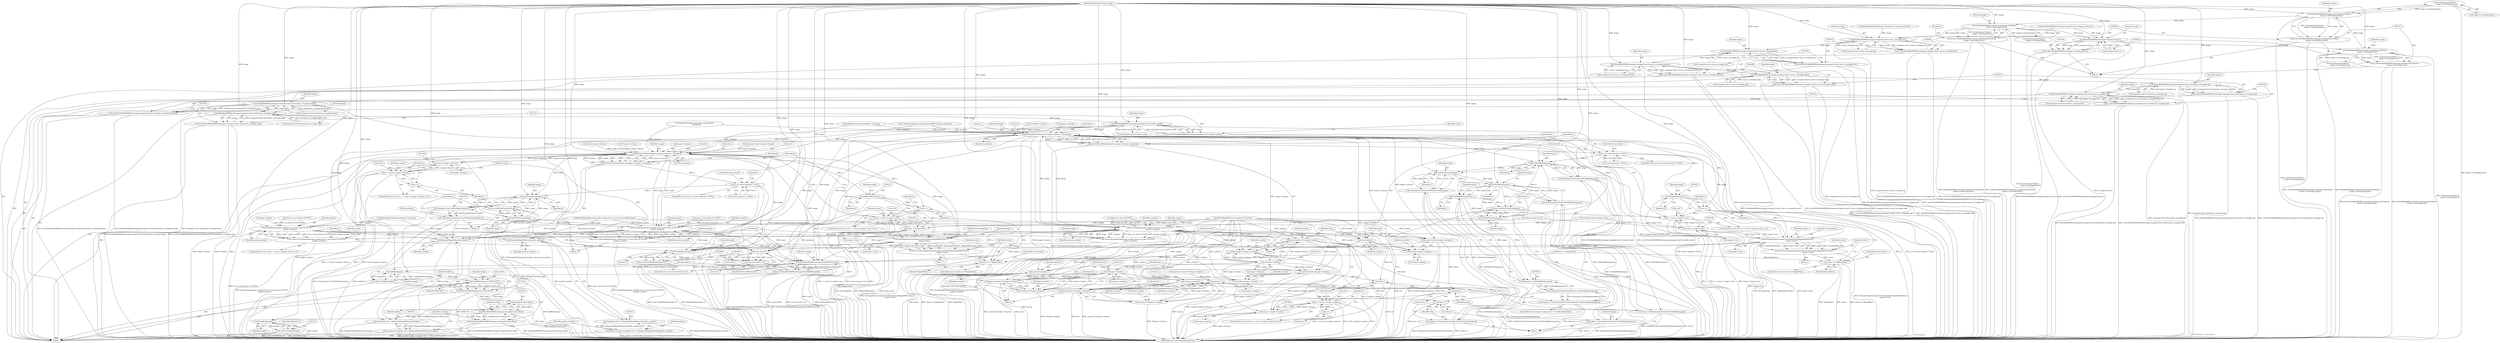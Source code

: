 digraph "0_ImageMagick_0f6fc2d5bf8f500820c3dbcf0d23ee14f2d9f734_4@array" {
"1001440" [label="(Call,ScaleQuantumToShort(\n          image->colormap[i].green))"];
"1001438" [label="(Call,WriteBlobMSBShort(image,ScaleQuantumToShort(\n          image->colormap[i].green)))"];
"1001436" [label="(Call,(void) WriteBlobMSBShort(image,ScaleQuantumToShort(\n          image->colormap[i].green)))"];
"1001450" [label="(Call,WriteBlobMSBShort(image,ScaleQuantumToShort(\n          image->colormap[i].blue)))"];
"1001419" [label="(Call,WriteBlobMSBShort(image,(unsigned short) i))"];
"1001417" [label="(Call,(void) WriteBlobMSBShort(image,(unsigned short) i))"];
"1001426" [label="(Call,WriteBlobMSBShort(image,ScaleQuantumToShort(\n          image->colormap[i].red)))"];
"1001424" [label="(Call,(void) WriteBlobMSBShort(image,ScaleQuantumToShort(\n          image->colormap[i].red)))"];
"1001448" [label="(Call,(void) WriteBlobMSBShort(image,ScaleQuantumToShort(\n          image->colormap[i].blue)))"];
"1001462" [label="(Call,WriteBlobMSBShort(image,(unsigned short) source_rectangle.top))"];
"1001460" [label="(Call,(void) WriteBlobMSBShort(image,(unsigned short) source_rectangle.top))"];
"1001471" [label="(Call,WriteBlobMSBShort(image,(unsigned short) source_rectangle.left))"];
"1001469" [label="(Call,(void) WriteBlobMSBShort(image,(unsigned short) source_rectangle.left))"];
"1001480" [label="(Call,WriteBlobMSBShort(image,(unsigned short) source_rectangle.bottom))"];
"1001478" [label="(Call,(void) WriteBlobMSBShort(image,(unsigned short) source_rectangle.bottom))"];
"1001489" [label="(Call,WriteBlobMSBShort(image,(unsigned short) source_rectangle.right))"];
"1001487" [label="(Call,(void) WriteBlobMSBShort(image,(unsigned short) source_rectangle.right))"];
"1001498" [label="(Call,WriteBlobMSBShort(image,(unsigned short) destination_rectangle.top))"];
"1001496" [label="(Call,(void) WriteBlobMSBShort(image,(unsigned short) destination_rectangle.top))"];
"1001507" [label="(Call,WriteBlobMSBShort(image,(unsigned short) destination_rectangle.left))"];
"1001505" [label="(Call,(void) WriteBlobMSBShort(image,(unsigned short) destination_rectangle.left))"];
"1001516" [label="(Call,WriteBlobMSBShort(image,(unsigned short) destination_rectangle.bottom))"];
"1001514" [label="(Call,(void) WriteBlobMSBShort(image,(unsigned short) destination_rectangle.bottom))"];
"1001525" [label="(Call,WriteBlobMSBShort(image,(unsigned short) destination_rectangle.right))"];
"1001523" [label="(Call,(void) WriteBlobMSBShort(image,(unsigned short) destination_rectangle.right))"];
"1001534" [label="(Call,WriteBlobMSBShort(image,(unsigned short) transfer_mode))"];
"1001532" [label="(Call,(void) WriteBlobMSBShort(image,(unsigned short) transfer_mode))"];
"1001562" [label="(Call,GetVirtualPixels(image,0,y,image->columns,1,exception))"];
"1001557" [label="(Call,y++)"];
"1001550" [label="(Call,y < (ssize_t) image->rows)"];
"1001560" [label="(Call,p=GetVirtualPixels(image,0,y,image->columns,1,exception))"];
"1001572" [label="(Call,p == (const Quantum *) NULL)"];
"1001598" [label="(Call,GetPixelIndex(image,p))"];
"1001596" [label="(Call,(unsigned char) GetPixelIndex(image,p))"];
"1001592" [label="(Call,scanline[x]=(unsigned char) GetPixelIndex(image,p))"];
"1001607" [label="(Call,EncodeImage(image,scanline,(size_t) (row_bytes & 0x7FFF),\n        packed_scanline))"];
"1001605" [label="(Call,count+=EncodeImage(image,scanline,(size_t) (row_bytes & 0x7FFF),\n        packed_scanline))"];
"1001893" [label="(Call,count & 0x01)"];
"1001892" [label="(Call,(count & 0x01) != 0)"];
"1001627" [label="(Call,SetImageProgress(image,SaveImageTag,(MagickOffsetType) y,\n            image->rows))"];
"1001552" [label="(Call,(ssize_t) image->rows)"];
"1001625" [label="(Call,status=SetImageProgress(image,SaveImageTag,(MagickOffsetType) y,\n            image->rows))"];
"1001637" [label="(Call,status == MagickFalse)"];
"1001899" [label="(Call,WriteBlobByte(image,'\0'))"];
"1001897" [label="(Call,(void) WriteBlobByte(image,'\0'))"];
"1001904" [label="(Call,WriteBlobMSBShort(image,PictEndOfPictureOp))"];
"1001902" [label="(Call,(void) WriteBlobMSBShort(image,PictEndOfPictureOp))"];
"1001909" [label="(Call,TellBlob(image))"];
"1001907" [label="(Call,offset=TellBlob(image))"];
"1001913" [label="(Call,SeekBlob(image,512,SEEK_SET))"];
"1001911" [label="(Call,offset=SeekBlob(image,512,SEEK_SET))"];
"1001921" [label="(Call,(unsigned short) offset)"];
"1001919" [label="(Call,WriteBlobMSBShort(image,(unsigned short) offset))"];
"1001917" [label="(Call,(void) WriteBlobMSBShort(image,(unsigned short) offset))"];
"1001944" [label="(Call,CloseBlob(image))"];
"1001942" [label="(Call,(void) CloseBlob(image))"];
"1001928" [label="(Call,RelinquishMagickMemory(scanline))"];
"1001926" [label="(Call,(unsigned char *) RelinquishMagickMemory(scanline))"];
"1001924" [label="(Call,scanline=(unsigned char *) RelinquishMagickMemory(scanline))"];
"1001934" [label="(Call,RelinquishMagickMemory(packed_scanline))"];
"1001932" [label="(Call,(unsigned char *) RelinquishMagickMemory(packed_scanline))"];
"1001930" [label="(Call,packed_scanline=(unsigned char *) RelinquishMagickMemory(packed_scanline))"];
"1001601" [label="(Call,p+=GetPixelChannels(image))"];
"1001603" [label="(Call,GetPixelChannels(image))"];
"1001584" [label="(Call,(ssize_t) image->columns)"];
"1001582" [label="(Call,x < (ssize_t) image->columns)"];
"1001589" [label="(Call,x++)"];
"1001630" [label="(Call,(MagickOffsetType) y)"];
"1001670" [label="(Call,EncodeImage(image,scanline,(size_t) (row_bytes & 0x7FFF),\n            packed_scanline))"];
"1001668" [label="(Call,count+=EncodeImage(image,scanline,(size_t) (row_bytes & 0x7FFF),\n            packed_scanline))"];
"1001729" [label="(Call,GetVirtualPixels(image,0,y,image->columns,1,exception))"];
"1001724" [label="(Call,y++)"];
"1001717" [label="(Call,y < (ssize_t) image->rows)"];
"1001727" [label="(Call,p=GetVirtualPixels(image,0,y,image->columns,1,exception))"];
"1001739" [label="(Call,p == (const Quantum *) NULL)"];
"1001818" [label="(Call,GetPixelRed(image,p))"];
"1001817" [label="(Call,ScaleQuantumToChar(GetPixelRed(image,p)))"];
"1001813" [label="(Call,*red++=ScaleQuantumToChar(GetPixelRed(image,p)))"];
"1001826" [label="(Call,GetPixelGreen(image,p))"];
"1001825" [label="(Call,ScaleQuantumToChar(GetPixelGreen(image,p)))"];
"1001821" [label="(Call,*green++=ScaleQuantumToChar(GetPixelGreen(image,p)))"];
"1001834" [label="(Call,GetPixelBlue(image,p))"];
"1001833" [label="(Call,ScaleQuantumToChar(GetPixelBlue(image,p)))"];
"1001829" [label="(Call,*blue++=ScaleQuantumToChar(GetPixelBlue(image,p)))"];
"1001850" [label="(Call,GetPixelAlpha(image,p))"];
"1001848" [label="(Call,(Quantum) (GetPixelAlpha(image,p)))"];
"1001847" [label="(Call,ScaleQuantumToChar((Quantum) (GetPixelAlpha(image,p))))"];
"1001843" [label="(Call,*opacity++=ScaleQuantumToChar((Quantum) (GetPixelAlpha(image,p))))"];
"1001853" [label="(Call,p+=GetPixelChannels(image))"];
"1001855" [label="(Call,GetPixelChannels(image))"];
"1001859" [label="(Call,EncodeImage(image,scanline,bytes_per_line & 0x7FFF,\n            packed_scanline))"];
"1001745" [label="(Call,red=scanline)"];
"1001815" [label="(Call,red++)"];
"1001748" [label="(Call,green=scanline+image->columns)"];
"1001823" [label="(Call,green++)"];
"1001750" [label="(Call,scanline+image->columns)"];
"1001755" [label="(Call,blue=scanline+2*image->columns)"];
"1001831" [label="(Call,blue++)"];
"1001757" [label="(Call,scanline+2*image->columns)"];
"1001771" [label="(Call,opacity=scanline)"];
"1001845" [label="(Call,opacity++)"];
"1001774" [label="(Call,red=scanline+image->columns)"];
"1001776" [label="(Call,scanline+image->columns)"];
"1001781" [label="(Call,green=scanline+2*image->columns)"];
"1001783" [label="(Call,scanline+2*image->columns)"];
"1001790" [label="(Call,blue=scanline+3*image->columns)"];
"1001792" [label="(Call,scanline+3*image->columns)"];
"1001857" [label="(Call,count+=EncodeImage(image,scanline,bytes_per_line & 0x7FFF,\n            packed_scanline))"];
"1001877" [label="(Call,SetImageProgress(image,SaveImageTag,(MagickOffsetType) y,\n                image->rows))"];
"1001719" [label="(Call,(ssize_t) image->rows)"];
"1001875" [label="(Call,status=SetImageProgress(image,SaveImageTag,(MagickOffsetType) y,\n                image->rows))"];
"1001887" [label="(Call,status == MagickFalse)"];
"1001759" [label="(Call,2*image->columns)"];
"1001785" [label="(Call,2*image->columns)"];
"1001794" [label="(Call,3*image->columns)"];
"1001805" [label="(Call,(ssize_t) image->columns)"];
"1001803" [label="(Call,x < (ssize_t) image->columns)"];
"1001810" [label="(Call,x++)"];
"1001880" [label="(Call,(MagickOffsetType) y)"];
"1001739" [label="(Call,p == (const Quantum *) NULL)"];
"1001505" [label="(Call,(void) WriteBlobMSBShort(image,(unsigned short) destination_rectangle.left))"];
"1001452" [label="(Call,ScaleQuantumToShort(\n          image->colormap[i].blue))"];
"1001600" [label="(Identifier,p)"];
"1001610" [label="(Call,(size_t) (row_bytes & 0x7FFF))"];
"1001884" [label="(Identifier,image)"];
"1001865" [label="(Identifier,packed_scanline)"];
"1001897" [label="(Call,(void) WriteBlobByte(image,'\0'))"];
"1001731" [label="(Literal,0)"];
"1001883" [label="(Call,image->rows)"];
"1001794" [label="(Call,3*image->columns)"];
"1001591" [label="(Block,)"];
"1001080" [label="(Call,(unsigned short) image->columns)"];
"1001900" [label="(Identifier,image)"];
"1001481" [label="(Identifier,image)"];
"1001624" [label="(Block,)"];
"1001840" [label="(Identifier,image)"];
"1001626" [label="(Identifier,status)"];
"1001913" [label="(Call,SeekBlob(image,512,SEEK_SET))"];
"1001667" [label="(Identifier,y)"];
"1001415" [label="(Identifier,i)"];
"1001800" [label="(Call,x=0)"];
"1001850" [label="(Call,GetPixelAlpha(image,p))"];
"1001678" [label="(Identifier,packed_scanline)"];
"1001727" [label="(Call,p=GetVirtualPixels(image,0,y,image->columns,1,exception))"];
"1001605" [label="(Call,count+=EncodeImage(image,scanline,(size_t) (row_bytes & 0x7FFF),\n        packed_scanline))"];
"1001947" [label="(Identifier,MagickTrue)"];
"1001441" [label="(Call,image->colormap[i].green)"];
"1001629" [label="(Identifier,SaveImageTag)"];
"1001817" [label="(Call,ScaleQuantumToChar(GetPixelRed(image,p)))"];
"1001480" [label="(Call,WriteBlobMSBShort(image,(unsigned short) source_rectangle.bottom))"];
"1001708" [label="(Call,3*image->columns)"];
"1001825" [label="(Call,ScaleQuantumToChar(GetPixelGreen(image,p)))"];
"1001915" [label="(Literal,512)"];
"1001926" [label="(Call,(unsigned char *) RelinquishMagickMemory(scanline))"];
"1001598" [label="(Call,GetPixelIndex(image,p))"];
"1001586" [label="(Call,image->columns)"];
"1001607" [label="(Call,EncodeImage(image,scanline,(size_t) (row_bytes & 0x7FFF),\n        packed_scanline))"];
"1001089" [label="(Call,(unsigned short) image->rows)"];
"1001920" [label="(Identifier,image)"];
"1001888" [label="(Identifier,status)"];
"1001904" [label="(Call,WriteBlobMSBShort(image,PictEndOfPictureOp))"];
"1001593" [label="(Call,scanline[x])"];
"1001718" [label="(Identifier,y)"];
"1001424" [label="(Call,(void) WriteBlobMSBShort(image,ScaleQuantumToShort(\n          image->colormap[i].red)))"];
"1001921" [label="(Call,(unsigned short) offset)"];
"1001746" [label="(Identifier,red)"];
"1001750" [label="(Call,scanline+image->columns)"];
"1001771" [label="(Call,opacity=scanline)"];
"1001569" [label="(Literal,1)"];
"1001634" [label="(Identifier,image)"];
"1001760" [label="(Literal,2)"];
"1001878" [label="(Identifier,image)"];
"1001594" [label="(Identifier,scanline)"];
"1001517" [label="(Identifier,image)"];
"1001803" [label="(Call,x < (ssize_t) image->columns)"];
"1001799" [label="(ControlStructure,for (x=0; x < (ssize_t) image->columns; x++))"];
"1001827" [label="(Identifier,image)"];
"1001518" [label="(Call,(unsigned short) destination_rectangle.bottom)"];
"1001910" [label="(Identifier,image)"];
"1001473" [label="(Call,(unsigned short) source_rectangle.left)"];
"1001619" [label="(Identifier,image)"];
"1001804" [label="(Identifier,x)"];
"1001536" [label="(Call,(unsigned short) transfer_mode)"];
"1001828" [label="(Identifier,p)"];
"1001785" [label="(Call,2*image->columns)"];
"1001835" [label="(Identifier,image)"];
"1001833" [label="(Call,ScaleQuantumToChar(GetPixelBlue(image,p)))"];
"1001601" [label="(Call,p+=GetPixelChannels(image))"];
"1001844" [label="(Call,*opacity++)"];
"1001906" [label="(Identifier,PictEndOfPictureOp)"];
"1000305" [label="(Call,(short) image->columns)"];
"1001932" [label="(Call,(unsigned char *) RelinquishMagickMemory(packed_scanline))"];
"1001869" [label="(Identifier,image)"];
"1001822" [label="(Call,*green++)"];
"1001929" [label="(Identifier,scanline)"];
"1001577" [label="(ControlStructure,break;)"];
"1001861" [label="(Identifier,scanline)"];
"1001704" [label="(Call,opacity=scanline+3*image->columns)"];
"1001725" [label="(Identifier,y)"];
"1001639" [label="(Identifier,MagickFalse)"];
"1001463" [label="(Identifier,image)"];
"1001747" [label="(Identifier,scanline)"];
"1001823" [label="(Call,green++)"];
"1001843" [label="(Call,*opacity++=ScaleQuantumToChar((Quantum) (GetPixelAlpha(image,p))))"];
"1001772" [label="(Identifier,opacity)"];
"1001602" [label="(Identifier,p)"];
"1001669" [label="(Identifier,count)"];
"1001801" [label="(Identifier,x)"];
"1001860" [label="(Identifier,image)"];
"1001440" [label="(Call,ScaleQuantumToShort(\n          image->colormap[i].green))"];
"1001937" [label="(Identifier,buffer)"];
"1001713" [label="(ControlStructure,for (y=0; y < (ssize_t) image->rows; y++))"];
"1001584" [label="(Call,(ssize_t) image->columns)"];
"1001855" [label="(Call,GetPixelChannels(image))"];
"1001668" [label="(Call,count+=EncodeImage(image,scanline,(size_t) (row_bytes & 0x7FFF),\n            packed_scanline))"];
"1001498" [label="(Call,WriteBlobMSBShort(image,(unsigned short) destination_rectangle.top))"];
"1001759" [label="(Call,2*image->columns)"];
"1001745" [label="(Call,red=scanline)"];
"1000118" [label="(MethodParameterIn,ExceptionInfo *exception)"];
"1000449" [label="(Call,4*image->columns)"];
"1001638" [label="(Identifier,status)"];
"1001814" [label="(Call,*red++)"];
"1001877" [label="(Call,SetImageProgress(image,SaveImageTag,(MagickOffsetType) y,\n                image->rows))"];
"1001563" [label="(Identifier,image)"];
"1001912" [label="(Identifier,offset)"];
"1001854" [label="(Identifier,p)"];
"1001857" [label="(Call,count+=EncodeImage(image,scanline,bytes_per_line & 0x7FFF,\n            packed_scanline))"];
"1001782" [label="(Identifier,green)"];
"1001786" [label="(Literal,2)"];
"1001744" [label="(ControlStructure,break;)"];
"1001787" [label="(Call,image->columns)"];
"1001566" [label="(Call,image->columns)"];
"1001724" [label="(Call,y++)"];
"1001472" [label="(Identifier,image)"];
"1001562" [label="(Call,GetVirtualPixels(image,0,y,image->columns,1,exception))"];
"1001637" [label="(Call,status == MagickFalse)"];
"1001948" [label="(MethodReturn,static MagickBooleanType)"];
"1001934" [label="(Call,RelinquishMagickMemory(packed_scanline))"];
"1001774" [label="(Call,red=scanline+image->columns)"];
"1001858" [label="(Identifier,count)"];
"1001818" [label="(Call,GetPixelRed(image,p))"];
"1000117" [label="(MethodParameterIn,Image *image)"];
"1001426" [label="(Call,WriteBlobMSBShort(image,ScaleQuantumToShort(\n          image->colormap[i].red)))"];
"1001815" [label="(Call,red++)"];
"1001428" [label="(Call,ScaleQuantumToShort(\n          image->colormap[i].red))"];
"1001846" [label="(Identifier,opacity)"];
"1001420" [label="(Identifier,image)"];
"1001781" [label="(Call,green=scanline+2*image->columns)"];
"1001773" [label="(Identifier,scanline)"];
"1001571" [label="(ControlStructure,if (p == (const Quantum *) NULL))"];
"1000296" [label="(Call,(short) image->rows)"];
"1001790" [label="(Call,blue=scanline+3*image->columns)"];
"1001758" [label="(Identifier,scanline)"];
"1001819" [label="(Identifier,image)"];
"1001439" [label="(Identifier,image)"];
"1001810" [label="(Call,x++)"];
"1001767" [label="(Identifier,image)"];
"1001489" [label="(Call,WriteBlobMSBShort(image,(unsigned short) source_rectangle.right))"];
"1001671" [label="(Identifier,image)"];
"1001496" [label="(Call,(void) WriteBlobMSBShort(image,(unsigned short) destination_rectangle.top))"];
"1001651" [label="(Call,ResetMagickMemory(scanline,0,row_bytes))"];
"1001879" [label="(Identifier,SaveImageTag)"];
"1001919" [label="(Call,WriteBlobMSBShort(image,(unsigned short) offset))"];
"1001770" [label="(Block,)"];
"1001793" [label="(Identifier,scanline)"];
"1001891" [label="(ControlStructure,if ((count & 0x01) != 0))"];
"1001901" [label="(Literal,'\0')"];
"1001448" [label="(Call,(void) WriteBlobMSBShort(image,ScaleQuantumToShort(\n          image->colormap[i].blue)))"];
"1001728" [label="(Identifier,p)"];
"1001792" [label="(Call,scanline+3*image->columns)"];
"1001832" [label="(Identifier,blue)"];
"1001756" [label="(Identifier,blue)"];
"1001419" [label="(Call,WriteBlobMSBShort(image,(unsigned short) i))"];
"1001499" [label="(Identifier,image)"];
"1001469" [label="(Call,(void) WriteBlobMSBShort(image,(unsigned short) source_rectangle.left))"];
"1001416" [label="(Block,)"];
"1001608" [label="(Identifier,image)"];
"1001427" [label="(Identifier,image)"];
"1001673" [label="(Call,(size_t) (row_bytes & 0x7FFF))"];
"1000219" [label="(Call,status == MagickFalse)"];
"1001896" [label="(Literal,0)"];
"1001894" [label="(Identifier,count)"];
"1001916" [label="(Identifier,SEEK_SET)"];
"1001783" [label="(Call,scanline+2*image->columns)"];
"1001438" [label="(Call,WriteBlobMSBShort(image,ScaleQuantumToShort(\n          image->colormap[i].green)))"];
"1001851" [label="(Identifier,image)"];
"1001604" [label="(Identifier,image)"];
"1001579" [label="(Call,x=0)"];
"1001464" [label="(Call,(unsigned short) source_rectangle.top)"];
"1001516" [label="(Call,WriteBlobMSBShort(image,(unsigned short) destination_rectangle.bottom))"];
"1001834" [label="(Call,GetPixelBlue(image,p))"];
"1001733" [label="(Call,image->columns)"];
"1001471" [label="(Call,WriteBlobMSBShort(image,(unsigned short) source_rectangle.left))"];
"1001853" [label="(Call,p+=GetPixelChannels(image))"];
"1001559" [label="(Block,)"];
"1001893" [label="(Call,count & 0x01)"];
"1001796" [label="(Call,image->columns)"];
"1001778" [label="(Call,image->columns)"];
"1001615" [label="(Identifier,packed_scanline)"];
"1001625" [label="(Call,status=SetImageProgress(image,SaveImageTag,(MagickOffsetType) y,\n            image->rows))"];
"1001875" [label="(Call,status=SetImageProgress(image,SaveImageTag,(MagickOffsetType) y,\n                image->rows))"];
"1000528" [label="(Call,ResetMagickMemory(scanline,0,row_bytes))"];
"1001551" [label="(Identifier,y)"];
"1001777" [label="(Identifier,scanline)"];
"1001670" [label="(Call,EncodeImage(image,scanline,(size_t) (row_bytes & 0x7FFF),\n            packed_scanline))"];
"1001899" [label="(Call,WriteBlobByte(image,'\0'))"];
"1001583" [label="(Identifier,x)"];
"1001507" [label="(Call,WriteBlobMSBShort(image,(unsigned short) destination_rectangle.left))"];
"1001880" [label="(Call,(MagickOffsetType) y)"];
"1001714" [label="(Call,y=0)"];
"1001890" [label="(ControlStructure,break;)"];
"1001450" [label="(Call,WriteBlobMSBShort(image,ScaleQuantumToShort(\n          image->colormap[i].blue)))"];
"1001580" [label="(Identifier,x)"];
"1001609" [label="(Identifier,scanline)"];
"1001719" [label="(Call,(ssize_t) image->rows)"];
"1001717" [label="(Call,y < (ssize_t) image->rows)"];
"1001436" [label="(Call,(void) WriteBlobMSBShort(image,ScaleQuantumToShort(\n          image->colormap[i].green)))"];
"1001460" [label="(Call,(void) WriteBlobMSBShort(image,(unsigned short) source_rectangle.top))"];
"1001737" [label="(Identifier,exception)"];
"1001848" [label="(Call,(Quantum) (GetPixelAlpha(image,p)))"];
"1001845" [label="(Call,opacity++)"];
"1001874" [label="(Block,)"];
"1001490" [label="(Identifier,image)"];
"1000119" [label="(Block,)"];
"1001554" [label="(Call,image->rows)"];
"1001655" [label="(ControlStructure,for (y=0; y < (ssize_t) image->rows; y++))"];
"1001905" [label="(Identifier,image)"];
"1001837" [label="(ControlStructure,if (image->alpha_trait != UndefinedPixelTrait))"];
"1001491" [label="(Call,(unsigned short) source_rectangle.right)"];
"1001821" [label="(Call,*green++=ScaleQuantumToChar(GetPixelGreen(image,p)))"];
"1001573" [label="(Identifier,p)"];
"1001923" [label="(Identifier,offset)"];
"1001924" [label="(Call,scanline=(unsigned char *) RelinquishMagickMemory(scanline))"];
"1001550" [label="(Call,y < (ssize_t) image->rows)"];
"1001547" [label="(Call,y=0)"];
"1001628" [label="(Identifier,image)"];
"1001829" [label="(Call,*blue++=ScaleQuantumToChar(GetPixelBlue(image,p)))"];
"1001532" [label="(Call,(void) WriteBlobMSBShort(image,(unsigned short) transfer_mode))"];
"1001672" [label="(Identifier,scanline)"];
"1001836" [label="(Identifier,p)"];
"1001917" [label="(Call,(void) WriteBlobMSBShort(image,(unsigned short) offset))"];
"1001748" [label="(Call,green=scanline+image->columns)"];
"1001886" [label="(ControlStructure,if (status == MagickFalse))"];
"1001574" [label="(Call,(const Quantum *) NULL)"];
"1001895" [label="(Literal,0x01)"];
"1001807" [label="(Call,image->columns)"];
"1001726" [label="(Block,)"];
"1001603" [label="(Call,GetPixelChannels(image))"];
"1001908" [label="(Identifier,offset)"];
"1001570" [label="(Identifier,exception)"];
"1001824" [label="(Identifier,green)"];
"1001417" [label="(Call,(void) WriteBlobMSBShort(image,(unsigned short) i))"];
"1001751" [label="(Identifier,scanline)"];
"1001862" [label="(Call,bytes_per_line & 0x7FFF)"];
"1001590" [label="(Identifier,x)"];
"1001540" [label="(Identifier,count)"];
"1001560" [label="(Call,p=GetVirtualPixels(image,0,y,image->columns,1,exception))"];
"1001508" [label="(Identifier,image)"];
"1001935" [label="(Identifier,packed_scanline)"];
"1001795" [label="(Literal,3)"];
"1001564" [label="(Literal,0)"];
"1001558" [label="(Identifier,y)"];
"1001572" [label="(Call,p == (const Quantum *) NULL)"];
"1001812" [label="(Block,)"];
"1000226" [label="(Call,TransformImageColorspace(image,sRGBColorspace,exception))"];
"1001892" [label="(Call,(count & 0x01) != 0)"];
"1001552" [label="(Call,(ssize_t) image->rows)"];
"1001525" [label="(Call,WriteBlobMSBShort(image,(unsigned short) destination_rectangle.right))"];
"1001565" [label="(Identifier,y)"];
"1001557" [label="(Call,y++)"];
"1001902" [label="(Call,(void) WriteBlobMSBShort(image,PictEndOfPictureOp))"];
"1001805" [label="(Call,(ssize_t) image->columns)"];
"1001852" [label="(Identifier,p)"];
"1001907" [label="(Call,offset=TellBlob(image))"];
"1001761" [label="(Call,image->columns)"];
"1001527" [label="(Call,(unsigned short) destination_rectangle.right)"];
"1001630" [label="(Call,(MagickOffsetType) y)"];
"1001500" [label="(Call,(unsigned short) destination_rectangle.top)"];
"1001636" [label="(ControlStructure,if (status == MagickFalse))"];
"1001589" [label="(Call,x++)"];
"1001887" [label="(Call,status == MagickFalse)"];
"1001876" [label="(Identifier,status)"];
"1001721" [label="(Call,image->rows)"];
"1000887" [label="(Call,ImageToBlob(jpeg_info,jpeg_image,&length,\n        exception))"];
"1001889" [label="(Identifier,MagickFalse)"];
"1001582" [label="(Call,x < (ssize_t) image->columns)"];
"1001523" [label="(Call,(void) WriteBlobMSBShort(image,(unsigned short) destination_rectangle.right))"];
"1001856" [label="(Identifier,image)"];
"1001732" [label="(Identifier,y)"];
"1001813" [label="(Call,*red++=ScaleQuantumToChar(GetPixelRed(image,p)))"];
"1000534" [label="(Call,ResetMagickMemory(packed_scanline,0,(size_t) (row_bytes+MaxCount)))"];
"1001370" [label="(Call,WriteBlobMSBLong(image,(unsigned int) pixmap.reserved))"];
"1001909" [label="(Call,TellBlob(image))"];
"1001847" [label="(Call,ScaleQuantumToChar((Quantum) (GetPixelAlpha(image,p))))"];
"1001738" [label="(ControlStructure,if (p == (const Quantum *) NULL))"];
"1001627" [label="(Call,SetImageProgress(image,SaveImageTag,(MagickOffsetType) y,\n            image->rows))"];
"1001736" [label="(Literal,1)"];
"1001535" [label="(Identifier,image)"];
"1001509" [label="(Call,(unsigned short) destination_rectangle.left)"];
"1001757" [label="(Call,scanline+2*image->columns)"];
"1001755" [label="(Call,blue=scanline+2*image->columns)"];
"1001561" [label="(Identifier,p)"];
"1001546" [label="(ControlStructure,for (y=0; y < (ssize_t) image->rows; y++))"];
"1001462" [label="(Call,WriteBlobMSBShort(image,(unsigned short) source_rectangle.top))"];
"1001931" [label="(Identifier,packed_scanline)"];
"1001911" [label="(Call,offset=SeekBlob(image,512,SEEK_SET))"];
"1001632" [label="(Identifier,y)"];
"1001599" [label="(Identifier,image)"];
"1001578" [label="(ControlStructure,for (x=0; x < (ssize_t) image->columns; x++))"];
"1001596" [label="(Call,(unsigned char) GetPixelIndex(image,p))"];
"1001487" [label="(Call,(void) WriteBlobMSBShort(image,(unsigned short) source_rectangle.right))"];
"1001482" [label="(Call,(unsigned short) source_rectangle.bottom)"];
"1001942" [label="(Call,(void) CloseBlob(image))"];
"1001633" [label="(Call,image->rows)"];
"1001784" [label="(Identifier,scanline)"];
"1001451" [label="(Identifier,image)"];
"1001749" [label="(Identifier,green)"];
"1001882" [label="(Identifier,y)"];
"1001775" [label="(Identifier,red)"];
"1001831" [label="(Call,blue++)"];
"1001640" [label="(ControlStructure,break;)"];
"1001830" [label="(Call,*blue++)"];
"1001526" [label="(Identifier,image)"];
"1001534" [label="(Call,WriteBlobMSBShort(image,(unsigned short) transfer_mode))"];
"1001740" [label="(Identifier,p)"];
"1001826" [label="(Call,GetPixelGreen(image,p))"];
"1001752" [label="(Call,image->columns)"];
"1001729" [label="(Call,GetVirtualPixels(image,0,y,image->columns,1,exception))"];
"1001945" [label="(Identifier,image)"];
"1001741" [label="(Call,(const Quantum *) NULL)"];
"1001914" [label="(Identifier,image)"];
"1001816" [label="(Identifier,red)"];
"1001928" [label="(Call,RelinquishMagickMemory(scanline))"];
"1001478" [label="(Call,(void) WriteBlobMSBShort(image,(unsigned short) source_rectangle.bottom))"];
"1001930" [label="(Call,packed_scanline=(unsigned char *) RelinquishMagickMemory(packed_scanline))"];
"1001394" [label="(Call,WriteBlobMSBShort(image,(unsigned short) (image->colors-1)))"];
"1001539" [label="(Call,count=0)"];
"1001606" [label="(Identifier,count)"];
"1001811" [label="(Identifier,x)"];
"1001820" [label="(Identifier,p)"];
"1001592" [label="(Call,scanline[x]=(unsigned char) GetPixelIndex(image,p))"];
"1001421" [label="(Call,(unsigned short) i)"];
"1001776" [label="(Call,scanline+image->columns)"];
"1001925" [label="(Identifier,scanline)"];
"1001730" [label="(Identifier,image)"];
"1001859" [label="(Call,EncodeImage(image,scanline,bytes_per_line & 0x7FFF,\n            packed_scanline))"];
"1001791" [label="(Identifier,blue)"];
"1001514" [label="(Call,(void) WriteBlobMSBShort(image,(unsigned short) destination_rectangle.bottom))"];
"1001944" [label="(Call,CloseBlob(image))"];
"1001440" -> "1001438"  [label="AST: "];
"1001440" -> "1001441"  [label="CFG: "];
"1001441" -> "1001440"  [label="AST: "];
"1001438" -> "1001440"  [label="CFG: "];
"1001440" -> "1001948"  [label="DDG: image->colormap[i].green"];
"1001440" -> "1001438"  [label="DDG: image->colormap[i].green"];
"1001438" -> "1001436"  [label="AST: "];
"1001439" -> "1001438"  [label="AST: "];
"1001436" -> "1001438"  [label="CFG: "];
"1001438" -> "1001948"  [label="DDG: ScaleQuantumToShort(\n          image->colormap[i].green)"];
"1001438" -> "1001436"  [label="DDG: image"];
"1001438" -> "1001436"  [label="DDG: ScaleQuantumToShort(\n          image->colormap[i].green)"];
"1001426" -> "1001438"  [label="DDG: image"];
"1000117" -> "1001438"  [label="DDG: image"];
"1001438" -> "1001450"  [label="DDG: image"];
"1001436" -> "1001416"  [label="AST: "];
"1001437" -> "1001436"  [label="AST: "];
"1001449" -> "1001436"  [label="CFG: "];
"1001436" -> "1001948"  [label="DDG: (void) WriteBlobMSBShort(image,ScaleQuantumToShort(\n          image->colormap[i].green))"];
"1001436" -> "1001948"  [label="DDG: WriteBlobMSBShort(image,ScaleQuantumToShort(\n          image->colormap[i].green))"];
"1001450" -> "1001448"  [label="AST: "];
"1001450" -> "1001452"  [label="CFG: "];
"1001451" -> "1001450"  [label="AST: "];
"1001452" -> "1001450"  [label="AST: "];
"1001448" -> "1001450"  [label="CFG: "];
"1001450" -> "1001948"  [label="DDG: ScaleQuantumToShort(\n          image->colormap[i].blue)"];
"1001450" -> "1001419"  [label="DDG: image"];
"1001450" -> "1001448"  [label="DDG: image"];
"1001450" -> "1001448"  [label="DDG: ScaleQuantumToShort(\n          image->colormap[i].blue)"];
"1000117" -> "1001450"  [label="DDG: image"];
"1001452" -> "1001450"  [label="DDG: image->colormap[i].blue"];
"1001450" -> "1001462"  [label="DDG: image"];
"1001419" -> "1001417"  [label="AST: "];
"1001419" -> "1001421"  [label="CFG: "];
"1001420" -> "1001419"  [label="AST: "];
"1001421" -> "1001419"  [label="AST: "];
"1001417" -> "1001419"  [label="CFG: "];
"1001419" -> "1001948"  [label="DDG: (unsigned short) i"];
"1001419" -> "1001417"  [label="DDG: image"];
"1001419" -> "1001417"  [label="DDG: (unsigned short) i"];
"1001394" -> "1001419"  [label="DDG: image"];
"1000117" -> "1001419"  [label="DDG: image"];
"1001421" -> "1001419"  [label="DDG: i"];
"1001419" -> "1001426"  [label="DDG: image"];
"1001417" -> "1001416"  [label="AST: "];
"1001418" -> "1001417"  [label="AST: "];
"1001425" -> "1001417"  [label="CFG: "];
"1001417" -> "1001948"  [label="DDG: (void) WriteBlobMSBShort(image,(unsigned short) i)"];
"1001417" -> "1001948"  [label="DDG: WriteBlobMSBShort(image,(unsigned short) i)"];
"1001426" -> "1001424"  [label="AST: "];
"1001426" -> "1001428"  [label="CFG: "];
"1001427" -> "1001426"  [label="AST: "];
"1001428" -> "1001426"  [label="AST: "];
"1001424" -> "1001426"  [label="CFG: "];
"1001426" -> "1001948"  [label="DDG: ScaleQuantumToShort(\n          image->colormap[i].red)"];
"1001426" -> "1001424"  [label="DDG: image"];
"1001426" -> "1001424"  [label="DDG: ScaleQuantumToShort(\n          image->colormap[i].red)"];
"1000117" -> "1001426"  [label="DDG: image"];
"1001428" -> "1001426"  [label="DDG: image->colormap[i].red"];
"1001424" -> "1001416"  [label="AST: "];
"1001425" -> "1001424"  [label="AST: "];
"1001437" -> "1001424"  [label="CFG: "];
"1001424" -> "1001948"  [label="DDG: (void) WriteBlobMSBShort(image,ScaleQuantumToShort(\n          image->colormap[i].red))"];
"1001424" -> "1001948"  [label="DDG: WriteBlobMSBShort(image,ScaleQuantumToShort(\n          image->colormap[i].red))"];
"1001448" -> "1001416"  [label="AST: "];
"1001449" -> "1001448"  [label="AST: "];
"1001415" -> "1001448"  [label="CFG: "];
"1001448" -> "1001948"  [label="DDG: (void) WriteBlobMSBShort(image,ScaleQuantumToShort(\n          image->colormap[i].blue))"];
"1001448" -> "1001948"  [label="DDG: WriteBlobMSBShort(image,ScaleQuantumToShort(\n          image->colormap[i].blue))"];
"1001462" -> "1001460"  [label="AST: "];
"1001462" -> "1001464"  [label="CFG: "];
"1001463" -> "1001462"  [label="AST: "];
"1001464" -> "1001462"  [label="AST: "];
"1001460" -> "1001462"  [label="CFG: "];
"1001462" -> "1001948"  [label="DDG: (unsigned short) source_rectangle.top"];
"1001462" -> "1001460"  [label="DDG: image"];
"1001462" -> "1001460"  [label="DDG: (unsigned short) source_rectangle.top"];
"1001370" -> "1001462"  [label="DDG: image"];
"1001394" -> "1001462"  [label="DDG: image"];
"1000117" -> "1001462"  [label="DDG: image"];
"1001464" -> "1001462"  [label="DDG: source_rectangle.top"];
"1001462" -> "1001471"  [label="DDG: image"];
"1001460" -> "1000119"  [label="AST: "];
"1001461" -> "1001460"  [label="AST: "];
"1001470" -> "1001460"  [label="CFG: "];
"1001460" -> "1001948"  [label="DDG: WriteBlobMSBShort(image,(unsigned short) source_rectangle.top)"];
"1001460" -> "1001948"  [label="DDG: (void) WriteBlobMSBShort(image,(unsigned short) source_rectangle.top)"];
"1001471" -> "1001469"  [label="AST: "];
"1001471" -> "1001473"  [label="CFG: "];
"1001472" -> "1001471"  [label="AST: "];
"1001473" -> "1001471"  [label="AST: "];
"1001469" -> "1001471"  [label="CFG: "];
"1001471" -> "1001948"  [label="DDG: (unsigned short) source_rectangle.left"];
"1001471" -> "1001469"  [label="DDG: image"];
"1001471" -> "1001469"  [label="DDG: (unsigned short) source_rectangle.left"];
"1000117" -> "1001471"  [label="DDG: image"];
"1001473" -> "1001471"  [label="DDG: source_rectangle.left"];
"1001471" -> "1001480"  [label="DDG: image"];
"1001469" -> "1000119"  [label="AST: "];
"1001470" -> "1001469"  [label="AST: "];
"1001479" -> "1001469"  [label="CFG: "];
"1001469" -> "1001948"  [label="DDG: (void) WriteBlobMSBShort(image,(unsigned short) source_rectangle.left)"];
"1001469" -> "1001948"  [label="DDG: WriteBlobMSBShort(image,(unsigned short) source_rectangle.left)"];
"1001480" -> "1001478"  [label="AST: "];
"1001480" -> "1001482"  [label="CFG: "];
"1001481" -> "1001480"  [label="AST: "];
"1001482" -> "1001480"  [label="AST: "];
"1001478" -> "1001480"  [label="CFG: "];
"1001480" -> "1001948"  [label="DDG: (unsigned short) source_rectangle.bottom"];
"1001480" -> "1001478"  [label="DDG: image"];
"1001480" -> "1001478"  [label="DDG: (unsigned short) source_rectangle.bottom"];
"1000117" -> "1001480"  [label="DDG: image"];
"1001482" -> "1001480"  [label="DDG: source_rectangle.bottom"];
"1001480" -> "1001489"  [label="DDG: image"];
"1001478" -> "1000119"  [label="AST: "];
"1001479" -> "1001478"  [label="AST: "];
"1001488" -> "1001478"  [label="CFG: "];
"1001478" -> "1001948"  [label="DDG: WriteBlobMSBShort(image,(unsigned short) source_rectangle.bottom)"];
"1001478" -> "1001948"  [label="DDG: (void) WriteBlobMSBShort(image,(unsigned short) source_rectangle.bottom)"];
"1001489" -> "1001487"  [label="AST: "];
"1001489" -> "1001491"  [label="CFG: "];
"1001490" -> "1001489"  [label="AST: "];
"1001491" -> "1001489"  [label="AST: "];
"1001487" -> "1001489"  [label="CFG: "];
"1001489" -> "1001948"  [label="DDG: (unsigned short) source_rectangle.right"];
"1001489" -> "1001487"  [label="DDG: image"];
"1001489" -> "1001487"  [label="DDG: (unsigned short) source_rectangle.right"];
"1000117" -> "1001489"  [label="DDG: image"];
"1001491" -> "1001489"  [label="DDG: source_rectangle.right"];
"1001489" -> "1001498"  [label="DDG: image"];
"1001487" -> "1000119"  [label="AST: "];
"1001488" -> "1001487"  [label="AST: "];
"1001497" -> "1001487"  [label="CFG: "];
"1001487" -> "1001948"  [label="DDG: (void) WriteBlobMSBShort(image,(unsigned short) source_rectangle.right)"];
"1001487" -> "1001948"  [label="DDG: WriteBlobMSBShort(image,(unsigned short) source_rectangle.right)"];
"1001498" -> "1001496"  [label="AST: "];
"1001498" -> "1001500"  [label="CFG: "];
"1001499" -> "1001498"  [label="AST: "];
"1001500" -> "1001498"  [label="AST: "];
"1001496" -> "1001498"  [label="CFG: "];
"1001498" -> "1001948"  [label="DDG: (unsigned short) destination_rectangle.top"];
"1001498" -> "1001496"  [label="DDG: image"];
"1001498" -> "1001496"  [label="DDG: (unsigned short) destination_rectangle.top"];
"1000117" -> "1001498"  [label="DDG: image"];
"1001500" -> "1001498"  [label="DDG: destination_rectangle.top"];
"1001498" -> "1001507"  [label="DDG: image"];
"1001496" -> "1000119"  [label="AST: "];
"1001497" -> "1001496"  [label="AST: "];
"1001506" -> "1001496"  [label="CFG: "];
"1001496" -> "1001948"  [label="DDG: (void) WriteBlobMSBShort(image,(unsigned short) destination_rectangle.top)"];
"1001496" -> "1001948"  [label="DDG: WriteBlobMSBShort(image,(unsigned short) destination_rectangle.top)"];
"1001507" -> "1001505"  [label="AST: "];
"1001507" -> "1001509"  [label="CFG: "];
"1001508" -> "1001507"  [label="AST: "];
"1001509" -> "1001507"  [label="AST: "];
"1001505" -> "1001507"  [label="CFG: "];
"1001507" -> "1001948"  [label="DDG: (unsigned short) destination_rectangle.left"];
"1001507" -> "1001505"  [label="DDG: image"];
"1001507" -> "1001505"  [label="DDG: (unsigned short) destination_rectangle.left"];
"1000117" -> "1001507"  [label="DDG: image"];
"1001509" -> "1001507"  [label="DDG: destination_rectangle.left"];
"1001507" -> "1001516"  [label="DDG: image"];
"1001505" -> "1000119"  [label="AST: "];
"1001506" -> "1001505"  [label="AST: "];
"1001515" -> "1001505"  [label="CFG: "];
"1001505" -> "1001948"  [label="DDG: (void) WriteBlobMSBShort(image,(unsigned short) destination_rectangle.left)"];
"1001505" -> "1001948"  [label="DDG: WriteBlobMSBShort(image,(unsigned short) destination_rectangle.left)"];
"1001516" -> "1001514"  [label="AST: "];
"1001516" -> "1001518"  [label="CFG: "];
"1001517" -> "1001516"  [label="AST: "];
"1001518" -> "1001516"  [label="AST: "];
"1001514" -> "1001516"  [label="CFG: "];
"1001516" -> "1001948"  [label="DDG: (unsigned short) destination_rectangle.bottom"];
"1001516" -> "1001514"  [label="DDG: image"];
"1001516" -> "1001514"  [label="DDG: (unsigned short) destination_rectangle.bottom"];
"1000117" -> "1001516"  [label="DDG: image"];
"1001518" -> "1001516"  [label="DDG: destination_rectangle.bottom"];
"1001516" -> "1001525"  [label="DDG: image"];
"1001514" -> "1000119"  [label="AST: "];
"1001515" -> "1001514"  [label="AST: "];
"1001524" -> "1001514"  [label="CFG: "];
"1001514" -> "1001948"  [label="DDG: WriteBlobMSBShort(image,(unsigned short) destination_rectangle.bottom)"];
"1001514" -> "1001948"  [label="DDG: (void) WriteBlobMSBShort(image,(unsigned short) destination_rectangle.bottom)"];
"1001525" -> "1001523"  [label="AST: "];
"1001525" -> "1001527"  [label="CFG: "];
"1001526" -> "1001525"  [label="AST: "];
"1001527" -> "1001525"  [label="AST: "];
"1001523" -> "1001525"  [label="CFG: "];
"1001525" -> "1001948"  [label="DDG: (unsigned short) destination_rectangle.right"];
"1001525" -> "1001523"  [label="DDG: image"];
"1001525" -> "1001523"  [label="DDG: (unsigned short) destination_rectangle.right"];
"1000117" -> "1001525"  [label="DDG: image"];
"1001527" -> "1001525"  [label="DDG: destination_rectangle.right"];
"1001525" -> "1001534"  [label="DDG: image"];
"1001523" -> "1000119"  [label="AST: "];
"1001524" -> "1001523"  [label="AST: "];
"1001533" -> "1001523"  [label="CFG: "];
"1001523" -> "1001948"  [label="DDG: WriteBlobMSBShort(image,(unsigned short) destination_rectangle.right)"];
"1001523" -> "1001948"  [label="DDG: (void) WriteBlobMSBShort(image,(unsigned short) destination_rectangle.right)"];
"1001534" -> "1001532"  [label="AST: "];
"1001534" -> "1001536"  [label="CFG: "];
"1001535" -> "1001534"  [label="AST: "];
"1001536" -> "1001534"  [label="AST: "];
"1001532" -> "1001534"  [label="CFG: "];
"1001534" -> "1001948"  [label="DDG: (unsigned short) transfer_mode"];
"1001534" -> "1001532"  [label="DDG: image"];
"1001534" -> "1001532"  [label="DDG: (unsigned short) transfer_mode"];
"1000117" -> "1001534"  [label="DDG: image"];
"1001536" -> "1001534"  [label="DDG: transfer_mode"];
"1001534" -> "1001562"  [label="DDG: image"];
"1001534" -> "1001670"  [label="DDG: image"];
"1001534" -> "1001729"  [label="DDG: image"];
"1001534" -> "1001899"  [label="DDG: image"];
"1001534" -> "1001904"  [label="DDG: image"];
"1001532" -> "1000119"  [label="AST: "];
"1001533" -> "1001532"  [label="AST: "];
"1001540" -> "1001532"  [label="CFG: "];
"1001532" -> "1001948"  [label="DDG: (void) WriteBlobMSBShort(image,(unsigned short) transfer_mode)"];
"1001532" -> "1001948"  [label="DDG: WriteBlobMSBShort(image,(unsigned short) transfer_mode)"];
"1001562" -> "1001560"  [label="AST: "];
"1001562" -> "1001570"  [label="CFG: "];
"1001563" -> "1001562"  [label="AST: "];
"1001564" -> "1001562"  [label="AST: "];
"1001565" -> "1001562"  [label="AST: "];
"1001566" -> "1001562"  [label="AST: "];
"1001569" -> "1001562"  [label="AST: "];
"1001570" -> "1001562"  [label="AST: "];
"1001560" -> "1001562"  [label="CFG: "];
"1001562" -> "1001948"  [label="DDG: y"];
"1001562" -> "1001948"  [label="DDG: image->columns"];
"1001562" -> "1001948"  [label="DDG: exception"];
"1001562" -> "1001557"  [label="DDG: y"];
"1001562" -> "1001560"  [label="DDG: image->columns"];
"1001562" -> "1001560"  [label="DDG: exception"];
"1001562" -> "1001560"  [label="DDG: image"];
"1001562" -> "1001560"  [label="DDG: 0"];
"1001562" -> "1001560"  [label="DDG: y"];
"1001562" -> "1001560"  [label="DDG: 1"];
"1001607" -> "1001562"  [label="DDG: image"];
"1001627" -> "1001562"  [label="DDG: image"];
"1000117" -> "1001562"  [label="DDG: image"];
"1001550" -> "1001562"  [label="DDG: y"];
"1001584" -> "1001562"  [label="DDG: image->columns"];
"1001080" -> "1001562"  [label="DDG: image->columns"];
"1000305" -> "1001562"  [label="DDG: image->columns"];
"1000449" -> "1001562"  [label="DDG: image->columns"];
"1000887" -> "1001562"  [label="DDG: exception"];
"1000226" -> "1001562"  [label="DDG: exception"];
"1000118" -> "1001562"  [label="DDG: exception"];
"1001562" -> "1001584"  [label="DDG: image->columns"];
"1001562" -> "1001598"  [label="DDG: image"];
"1001562" -> "1001607"  [label="DDG: image"];
"1001562" -> "1001630"  [label="DDG: y"];
"1001562" -> "1001899"  [label="DDG: image"];
"1001562" -> "1001904"  [label="DDG: image"];
"1001557" -> "1001546"  [label="AST: "];
"1001557" -> "1001558"  [label="CFG: "];
"1001558" -> "1001557"  [label="AST: "];
"1001551" -> "1001557"  [label="CFG: "];
"1001557" -> "1001550"  [label="DDG: y"];
"1001630" -> "1001557"  [label="DDG: y"];
"1001550" -> "1001546"  [label="AST: "];
"1001550" -> "1001552"  [label="CFG: "];
"1001551" -> "1001550"  [label="AST: "];
"1001552" -> "1001550"  [label="AST: "];
"1001561" -> "1001550"  [label="CFG: "];
"1001894" -> "1001550"  [label="CFG: "];
"1001550" -> "1001948"  [label="DDG: y"];
"1001550" -> "1001948"  [label="DDG: y < (ssize_t) image->rows"];
"1001550" -> "1001948"  [label="DDG: (ssize_t) image->rows"];
"1001547" -> "1001550"  [label="DDG: y"];
"1001552" -> "1001550"  [label="DDG: image->rows"];
"1001560" -> "1001559"  [label="AST: "];
"1001561" -> "1001560"  [label="AST: "];
"1001573" -> "1001560"  [label="CFG: "];
"1001560" -> "1001948"  [label="DDG: GetVirtualPixels(image,0,y,image->columns,1,exception)"];
"1001560" -> "1001572"  [label="DDG: p"];
"1001572" -> "1001571"  [label="AST: "];
"1001572" -> "1001574"  [label="CFG: "];
"1001573" -> "1001572"  [label="AST: "];
"1001574" -> "1001572"  [label="AST: "];
"1001577" -> "1001572"  [label="CFG: "];
"1001580" -> "1001572"  [label="CFG: "];
"1001572" -> "1001948"  [label="DDG: p"];
"1001572" -> "1001948"  [label="DDG: (const Quantum *) NULL"];
"1001572" -> "1001948"  [label="DDG: p == (const Quantum *) NULL"];
"1001574" -> "1001572"  [label="DDG: NULL"];
"1001572" -> "1001598"  [label="DDG: p"];
"1001598" -> "1001596"  [label="AST: "];
"1001598" -> "1001600"  [label="CFG: "];
"1001599" -> "1001598"  [label="AST: "];
"1001600" -> "1001598"  [label="AST: "];
"1001596" -> "1001598"  [label="CFG: "];
"1001598" -> "1001596"  [label="DDG: image"];
"1001598" -> "1001596"  [label="DDG: p"];
"1001603" -> "1001598"  [label="DDG: image"];
"1000117" -> "1001598"  [label="DDG: image"];
"1001601" -> "1001598"  [label="DDG: p"];
"1001598" -> "1001601"  [label="DDG: p"];
"1001598" -> "1001603"  [label="DDG: image"];
"1001596" -> "1001592"  [label="AST: "];
"1001597" -> "1001596"  [label="AST: "];
"1001592" -> "1001596"  [label="CFG: "];
"1001596" -> "1001948"  [label="DDG: GetPixelIndex(image,p)"];
"1001596" -> "1001592"  [label="DDG: GetPixelIndex(image,p)"];
"1001592" -> "1001591"  [label="AST: "];
"1001593" -> "1001592"  [label="AST: "];
"1001602" -> "1001592"  [label="CFG: "];
"1001592" -> "1001948"  [label="DDG: scanline[x]"];
"1001592" -> "1001948"  [label="DDG: (unsigned char) GetPixelIndex(image,p)"];
"1001592" -> "1001607"  [label="DDG: scanline[x]"];
"1001592" -> "1001928"  [label="DDG: scanline[x]"];
"1001607" -> "1001605"  [label="AST: "];
"1001607" -> "1001615"  [label="CFG: "];
"1001608" -> "1001607"  [label="AST: "];
"1001609" -> "1001607"  [label="AST: "];
"1001610" -> "1001607"  [label="AST: "];
"1001615" -> "1001607"  [label="AST: "];
"1001605" -> "1001607"  [label="CFG: "];
"1001607" -> "1001948"  [label="DDG: (size_t) (row_bytes & 0x7FFF)"];
"1001607" -> "1001605"  [label="DDG: image"];
"1001607" -> "1001605"  [label="DDG: scanline"];
"1001607" -> "1001605"  [label="DDG: (size_t) (row_bytes & 0x7FFF)"];
"1001607" -> "1001605"  [label="DDG: packed_scanline"];
"1001603" -> "1001607"  [label="DDG: image"];
"1000117" -> "1001607"  [label="DDG: image"];
"1000528" -> "1001607"  [label="DDG: scanline"];
"1001610" -> "1001607"  [label="DDG: row_bytes & 0x7FFF"];
"1000534" -> "1001607"  [label="DDG: packed_scanline"];
"1001607" -> "1001627"  [label="DDG: image"];
"1001607" -> "1001899"  [label="DDG: image"];
"1001607" -> "1001904"  [label="DDG: image"];
"1001607" -> "1001928"  [label="DDG: scanline"];
"1001607" -> "1001934"  [label="DDG: packed_scanline"];
"1001605" -> "1001559"  [label="AST: "];
"1001606" -> "1001605"  [label="AST: "];
"1001619" -> "1001605"  [label="CFG: "];
"1001605" -> "1001948"  [label="DDG: EncodeImage(image,scanline,(size_t) (row_bytes & 0x7FFF),\n        packed_scanline)"];
"1001539" -> "1001605"  [label="DDG: count"];
"1001605" -> "1001893"  [label="DDG: count"];
"1001893" -> "1001892"  [label="AST: "];
"1001893" -> "1001895"  [label="CFG: "];
"1001894" -> "1001893"  [label="AST: "];
"1001895" -> "1001893"  [label="AST: "];
"1001896" -> "1001893"  [label="CFG: "];
"1001893" -> "1001948"  [label="DDG: count"];
"1001893" -> "1001892"  [label="DDG: count"];
"1001893" -> "1001892"  [label="DDG: 0x01"];
"1001857" -> "1001893"  [label="DDG: count"];
"1001668" -> "1001893"  [label="DDG: count"];
"1001539" -> "1001893"  [label="DDG: count"];
"1001892" -> "1001891"  [label="AST: "];
"1001892" -> "1001896"  [label="CFG: "];
"1001896" -> "1001892"  [label="AST: "];
"1001898" -> "1001892"  [label="CFG: "];
"1001903" -> "1001892"  [label="CFG: "];
"1001892" -> "1001948"  [label="DDG: count & 0x01"];
"1001892" -> "1001948"  [label="DDG: (count & 0x01) != 0"];
"1001627" -> "1001625"  [label="AST: "];
"1001627" -> "1001633"  [label="CFG: "];
"1001628" -> "1001627"  [label="AST: "];
"1001629" -> "1001627"  [label="AST: "];
"1001630" -> "1001627"  [label="AST: "];
"1001633" -> "1001627"  [label="AST: "];
"1001625" -> "1001627"  [label="CFG: "];
"1001627" -> "1001948"  [label="DDG: image->rows"];
"1001627" -> "1001948"  [label="DDG: SaveImageTag"];
"1001627" -> "1001948"  [label="DDG: (MagickOffsetType) y"];
"1001627" -> "1001552"  [label="DDG: image->rows"];
"1001627" -> "1001625"  [label="DDG: image"];
"1001627" -> "1001625"  [label="DDG: SaveImageTag"];
"1001627" -> "1001625"  [label="DDG: (MagickOffsetType) y"];
"1001627" -> "1001625"  [label="DDG: image->rows"];
"1000117" -> "1001627"  [label="DDG: image"];
"1001630" -> "1001627"  [label="DDG: y"];
"1001552" -> "1001627"  [label="DDG: image->rows"];
"1001627" -> "1001899"  [label="DDG: image"];
"1001627" -> "1001904"  [label="DDG: image"];
"1001552" -> "1001554"  [label="CFG: "];
"1001553" -> "1001552"  [label="AST: "];
"1001554" -> "1001552"  [label="AST: "];
"1001552" -> "1001948"  [label="DDG: image->rows"];
"1000296" -> "1001552"  [label="DDG: image->rows"];
"1001089" -> "1001552"  [label="DDG: image->rows"];
"1001625" -> "1001624"  [label="AST: "];
"1001626" -> "1001625"  [label="AST: "];
"1001638" -> "1001625"  [label="CFG: "];
"1001625" -> "1001948"  [label="DDG: SetImageProgress(image,SaveImageTag,(MagickOffsetType) y,\n            image->rows)"];
"1001625" -> "1001637"  [label="DDG: status"];
"1001637" -> "1001636"  [label="AST: "];
"1001637" -> "1001639"  [label="CFG: "];
"1001638" -> "1001637"  [label="AST: "];
"1001639" -> "1001637"  [label="AST: "];
"1001640" -> "1001637"  [label="CFG: "];
"1001558" -> "1001637"  [label="CFG: "];
"1001637" -> "1001948"  [label="DDG: status"];
"1001637" -> "1001948"  [label="DDG: status == MagickFalse"];
"1001637" -> "1001948"  [label="DDG: MagickFalse"];
"1000219" -> "1001637"  [label="DDG: MagickFalse"];
"1001899" -> "1001897"  [label="AST: "];
"1001899" -> "1001901"  [label="CFG: "];
"1001900" -> "1001899"  [label="AST: "];
"1001901" -> "1001899"  [label="AST: "];
"1001897" -> "1001899"  [label="CFG: "];
"1001899" -> "1001897"  [label="DDG: image"];
"1001899" -> "1001897"  [label="DDG: '\0'"];
"1001877" -> "1001899"  [label="DDG: image"];
"1001729" -> "1001899"  [label="DDG: image"];
"1001670" -> "1001899"  [label="DDG: image"];
"1001859" -> "1001899"  [label="DDG: image"];
"1000117" -> "1001899"  [label="DDG: image"];
"1001899" -> "1001904"  [label="DDG: image"];
"1001897" -> "1001891"  [label="AST: "];
"1001898" -> "1001897"  [label="AST: "];
"1001903" -> "1001897"  [label="CFG: "];
"1001897" -> "1001948"  [label="DDG: (void) WriteBlobByte(image,'\0')"];
"1001897" -> "1001948"  [label="DDG: WriteBlobByte(image,'\0')"];
"1001904" -> "1001902"  [label="AST: "];
"1001904" -> "1001906"  [label="CFG: "];
"1001905" -> "1001904"  [label="AST: "];
"1001906" -> "1001904"  [label="AST: "];
"1001902" -> "1001904"  [label="CFG: "];
"1001904" -> "1001948"  [label="DDG: PictEndOfPictureOp"];
"1001904" -> "1001902"  [label="DDG: image"];
"1001904" -> "1001902"  [label="DDG: PictEndOfPictureOp"];
"1001877" -> "1001904"  [label="DDG: image"];
"1001729" -> "1001904"  [label="DDG: image"];
"1001670" -> "1001904"  [label="DDG: image"];
"1001859" -> "1001904"  [label="DDG: image"];
"1000117" -> "1001904"  [label="DDG: image"];
"1001904" -> "1001909"  [label="DDG: image"];
"1001902" -> "1000119"  [label="AST: "];
"1001903" -> "1001902"  [label="AST: "];
"1001908" -> "1001902"  [label="CFG: "];
"1001902" -> "1001948"  [label="DDG: WriteBlobMSBShort(image,PictEndOfPictureOp)"];
"1001902" -> "1001948"  [label="DDG: (void) WriteBlobMSBShort(image,PictEndOfPictureOp)"];
"1001909" -> "1001907"  [label="AST: "];
"1001909" -> "1001910"  [label="CFG: "];
"1001910" -> "1001909"  [label="AST: "];
"1001907" -> "1001909"  [label="CFG: "];
"1001909" -> "1001907"  [label="DDG: image"];
"1000117" -> "1001909"  [label="DDG: image"];
"1001909" -> "1001913"  [label="DDG: image"];
"1001907" -> "1000119"  [label="AST: "];
"1001908" -> "1001907"  [label="AST: "];
"1001912" -> "1001907"  [label="CFG: "];
"1001907" -> "1001948"  [label="DDG: TellBlob(image)"];
"1001913" -> "1001911"  [label="AST: "];
"1001913" -> "1001916"  [label="CFG: "];
"1001914" -> "1001913"  [label="AST: "];
"1001915" -> "1001913"  [label="AST: "];
"1001916" -> "1001913"  [label="AST: "];
"1001911" -> "1001913"  [label="CFG: "];
"1001913" -> "1001948"  [label="DDG: SEEK_SET"];
"1001913" -> "1001911"  [label="DDG: image"];
"1001913" -> "1001911"  [label="DDG: 512"];
"1001913" -> "1001911"  [label="DDG: SEEK_SET"];
"1000117" -> "1001913"  [label="DDG: image"];
"1001913" -> "1001919"  [label="DDG: image"];
"1001911" -> "1000119"  [label="AST: "];
"1001912" -> "1001911"  [label="AST: "];
"1001918" -> "1001911"  [label="CFG: "];
"1001911" -> "1001948"  [label="DDG: SeekBlob(image,512,SEEK_SET)"];
"1001911" -> "1001921"  [label="DDG: offset"];
"1001921" -> "1001919"  [label="AST: "];
"1001921" -> "1001923"  [label="CFG: "];
"1001922" -> "1001921"  [label="AST: "];
"1001923" -> "1001921"  [label="AST: "];
"1001919" -> "1001921"  [label="CFG: "];
"1001921" -> "1001948"  [label="DDG: offset"];
"1001921" -> "1001919"  [label="DDG: offset"];
"1001919" -> "1001917"  [label="AST: "];
"1001920" -> "1001919"  [label="AST: "];
"1001917" -> "1001919"  [label="CFG: "];
"1001919" -> "1001948"  [label="DDG: (unsigned short) offset"];
"1001919" -> "1001917"  [label="DDG: image"];
"1001919" -> "1001917"  [label="DDG: (unsigned short) offset"];
"1000117" -> "1001919"  [label="DDG: image"];
"1001919" -> "1001944"  [label="DDG: image"];
"1001917" -> "1000119"  [label="AST: "];
"1001918" -> "1001917"  [label="AST: "];
"1001925" -> "1001917"  [label="CFG: "];
"1001917" -> "1001948"  [label="DDG: WriteBlobMSBShort(image,(unsigned short) offset)"];
"1001917" -> "1001948"  [label="DDG: (void) WriteBlobMSBShort(image,(unsigned short) offset)"];
"1001944" -> "1001942"  [label="AST: "];
"1001944" -> "1001945"  [label="CFG: "];
"1001945" -> "1001944"  [label="AST: "];
"1001942" -> "1001944"  [label="CFG: "];
"1001944" -> "1001948"  [label="DDG: image"];
"1001944" -> "1001942"  [label="DDG: image"];
"1000117" -> "1001944"  [label="DDG: image"];
"1001942" -> "1000119"  [label="AST: "];
"1001943" -> "1001942"  [label="AST: "];
"1001947" -> "1001942"  [label="CFG: "];
"1001942" -> "1001948"  [label="DDG: (void) CloseBlob(image)"];
"1001942" -> "1001948"  [label="DDG: CloseBlob(image)"];
"1001928" -> "1001926"  [label="AST: "];
"1001928" -> "1001929"  [label="CFG: "];
"1001929" -> "1001928"  [label="AST: "];
"1001926" -> "1001928"  [label="CFG: "];
"1001928" -> "1001926"  [label="DDG: scanline"];
"1001670" -> "1001928"  [label="DDG: scanline"];
"1000528" -> "1001928"  [label="DDG: scanline"];
"1001859" -> "1001928"  [label="DDG: scanline"];
"1001651" -> "1001928"  [label="DDG: scanline"];
"1001926" -> "1001924"  [label="AST: "];
"1001927" -> "1001926"  [label="AST: "];
"1001924" -> "1001926"  [label="CFG: "];
"1001926" -> "1001948"  [label="DDG: RelinquishMagickMemory(scanline)"];
"1001926" -> "1001924"  [label="DDG: RelinquishMagickMemory(scanline)"];
"1001924" -> "1000119"  [label="AST: "];
"1001925" -> "1001924"  [label="AST: "];
"1001931" -> "1001924"  [label="CFG: "];
"1001924" -> "1001948"  [label="DDG: (unsigned char *) RelinquishMagickMemory(scanline)"];
"1001924" -> "1001948"  [label="DDG: scanline"];
"1001934" -> "1001932"  [label="AST: "];
"1001934" -> "1001935"  [label="CFG: "];
"1001935" -> "1001934"  [label="AST: "];
"1001932" -> "1001934"  [label="CFG: "];
"1001934" -> "1001932"  [label="DDG: packed_scanline"];
"1001859" -> "1001934"  [label="DDG: packed_scanline"];
"1001670" -> "1001934"  [label="DDG: packed_scanline"];
"1000534" -> "1001934"  [label="DDG: packed_scanline"];
"1001932" -> "1001930"  [label="AST: "];
"1001933" -> "1001932"  [label="AST: "];
"1001930" -> "1001932"  [label="CFG: "];
"1001932" -> "1001948"  [label="DDG: RelinquishMagickMemory(packed_scanline)"];
"1001932" -> "1001930"  [label="DDG: RelinquishMagickMemory(packed_scanline)"];
"1001930" -> "1000119"  [label="AST: "];
"1001931" -> "1001930"  [label="AST: "];
"1001937" -> "1001930"  [label="CFG: "];
"1001930" -> "1001948"  [label="DDG: (unsigned char *) RelinquishMagickMemory(packed_scanline)"];
"1001930" -> "1001948"  [label="DDG: packed_scanline"];
"1001601" -> "1001591"  [label="AST: "];
"1001601" -> "1001603"  [label="CFG: "];
"1001602" -> "1001601"  [label="AST: "];
"1001603" -> "1001601"  [label="AST: "];
"1001590" -> "1001601"  [label="CFG: "];
"1001601" -> "1001948"  [label="DDG: p"];
"1001601" -> "1001948"  [label="DDG: GetPixelChannels(image)"];
"1001603" -> "1001601"  [label="DDG: image"];
"1001603" -> "1001604"  [label="CFG: "];
"1001604" -> "1001603"  [label="AST: "];
"1000117" -> "1001603"  [label="DDG: image"];
"1001584" -> "1001582"  [label="AST: "];
"1001584" -> "1001586"  [label="CFG: "];
"1001585" -> "1001584"  [label="AST: "];
"1001586" -> "1001584"  [label="AST: "];
"1001582" -> "1001584"  [label="CFG: "];
"1001584" -> "1001948"  [label="DDG: image->columns"];
"1001584" -> "1001582"  [label="DDG: image->columns"];
"1001582" -> "1001578"  [label="AST: "];
"1001583" -> "1001582"  [label="AST: "];
"1001594" -> "1001582"  [label="CFG: "];
"1001606" -> "1001582"  [label="CFG: "];
"1001582" -> "1001948"  [label="DDG: x < (ssize_t) image->columns"];
"1001582" -> "1001948"  [label="DDG: x"];
"1001582" -> "1001948"  [label="DDG: (ssize_t) image->columns"];
"1001579" -> "1001582"  [label="DDG: x"];
"1001589" -> "1001582"  [label="DDG: x"];
"1001582" -> "1001589"  [label="DDG: x"];
"1001589" -> "1001578"  [label="AST: "];
"1001589" -> "1001590"  [label="CFG: "];
"1001590" -> "1001589"  [label="AST: "];
"1001583" -> "1001589"  [label="CFG: "];
"1001630" -> "1001632"  [label="CFG: "];
"1001631" -> "1001630"  [label="AST: "];
"1001632" -> "1001630"  [label="AST: "];
"1001634" -> "1001630"  [label="CFG: "];
"1001630" -> "1001948"  [label="DDG: y"];
"1001670" -> "1001668"  [label="AST: "];
"1001670" -> "1001678"  [label="CFG: "];
"1001671" -> "1001670"  [label="AST: "];
"1001672" -> "1001670"  [label="AST: "];
"1001673" -> "1001670"  [label="AST: "];
"1001678" -> "1001670"  [label="AST: "];
"1001668" -> "1001670"  [label="CFG: "];
"1001670" -> "1001948"  [label="DDG: (size_t) (row_bytes & 0x7FFF)"];
"1001670" -> "1001668"  [label="DDG: image"];
"1001670" -> "1001668"  [label="DDG: scanline"];
"1001670" -> "1001668"  [label="DDG: (size_t) (row_bytes & 0x7FFF)"];
"1001670" -> "1001668"  [label="DDG: packed_scanline"];
"1000117" -> "1001670"  [label="DDG: image"];
"1001651" -> "1001670"  [label="DDG: scanline"];
"1001673" -> "1001670"  [label="DDG: row_bytes & 0x7FFF"];
"1000534" -> "1001670"  [label="DDG: packed_scanline"];
"1001668" -> "1001655"  [label="AST: "];
"1001669" -> "1001668"  [label="AST: "];
"1001667" -> "1001668"  [label="CFG: "];
"1001668" -> "1001948"  [label="DDG: EncodeImage(image,scanline,(size_t) (row_bytes & 0x7FFF),\n            packed_scanline)"];
"1001539" -> "1001668"  [label="DDG: count"];
"1001729" -> "1001727"  [label="AST: "];
"1001729" -> "1001737"  [label="CFG: "];
"1001730" -> "1001729"  [label="AST: "];
"1001731" -> "1001729"  [label="AST: "];
"1001732" -> "1001729"  [label="AST: "];
"1001733" -> "1001729"  [label="AST: "];
"1001736" -> "1001729"  [label="AST: "];
"1001737" -> "1001729"  [label="AST: "];
"1001727" -> "1001729"  [label="CFG: "];
"1001729" -> "1001948"  [label="DDG: y"];
"1001729" -> "1001948"  [label="DDG: exception"];
"1001729" -> "1001948"  [label="DDG: image->columns"];
"1001729" -> "1001724"  [label="DDG: y"];
"1001729" -> "1001727"  [label="DDG: 1"];
"1001729" -> "1001727"  [label="DDG: 0"];
"1001729" -> "1001727"  [label="DDG: y"];
"1001729" -> "1001727"  [label="DDG: exception"];
"1001729" -> "1001727"  [label="DDG: image"];
"1001729" -> "1001727"  [label="DDG: image->columns"];
"1001877" -> "1001729"  [label="DDG: image"];
"1001859" -> "1001729"  [label="DDG: image"];
"1000117" -> "1001729"  [label="DDG: image"];
"1001717" -> "1001729"  [label="DDG: y"];
"1001805" -> "1001729"  [label="DDG: image->columns"];
"1001708" -> "1001729"  [label="DDG: image->columns"];
"1000887" -> "1001729"  [label="DDG: exception"];
"1000226" -> "1001729"  [label="DDG: exception"];
"1000118" -> "1001729"  [label="DDG: exception"];
"1001729" -> "1001748"  [label="DDG: image->columns"];
"1001729" -> "1001750"  [label="DDG: image->columns"];
"1001729" -> "1001759"  [label="DDG: image->columns"];
"1001729" -> "1001818"  [label="DDG: image"];
"1001729" -> "1001859"  [label="DDG: image"];
"1001729" -> "1001880"  [label="DDG: y"];
"1001724" -> "1001713"  [label="AST: "];
"1001724" -> "1001725"  [label="CFG: "];
"1001725" -> "1001724"  [label="AST: "];
"1001718" -> "1001724"  [label="CFG: "];
"1001724" -> "1001717"  [label="DDG: y"];
"1001880" -> "1001724"  [label="DDG: y"];
"1001717" -> "1001713"  [label="AST: "];
"1001717" -> "1001719"  [label="CFG: "];
"1001718" -> "1001717"  [label="AST: "];
"1001719" -> "1001717"  [label="AST: "];
"1001728" -> "1001717"  [label="CFG: "];
"1001894" -> "1001717"  [label="CFG: "];
"1001717" -> "1001948"  [label="DDG: (ssize_t) image->rows"];
"1001717" -> "1001948"  [label="DDG: y"];
"1001717" -> "1001948"  [label="DDG: y < (ssize_t) image->rows"];
"1001714" -> "1001717"  [label="DDG: y"];
"1001719" -> "1001717"  [label="DDG: image->rows"];
"1001727" -> "1001726"  [label="AST: "];
"1001728" -> "1001727"  [label="AST: "];
"1001740" -> "1001727"  [label="CFG: "];
"1001727" -> "1001948"  [label="DDG: GetVirtualPixels(image,0,y,image->columns,1,exception)"];
"1001727" -> "1001739"  [label="DDG: p"];
"1001739" -> "1001738"  [label="AST: "];
"1001739" -> "1001741"  [label="CFG: "];
"1001740" -> "1001739"  [label="AST: "];
"1001741" -> "1001739"  [label="AST: "];
"1001744" -> "1001739"  [label="CFG: "];
"1001746" -> "1001739"  [label="CFG: "];
"1001739" -> "1001948"  [label="DDG: (const Quantum *) NULL"];
"1001739" -> "1001948"  [label="DDG: p"];
"1001739" -> "1001948"  [label="DDG: p == (const Quantum *) NULL"];
"1001741" -> "1001739"  [label="DDG: NULL"];
"1001739" -> "1001818"  [label="DDG: p"];
"1001818" -> "1001817"  [label="AST: "];
"1001818" -> "1001820"  [label="CFG: "];
"1001819" -> "1001818"  [label="AST: "];
"1001820" -> "1001818"  [label="AST: "];
"1001817" -> "1001818"  [label="CFG: "];
"1001818" -> "1001817"  [label="DDG: image"];
"1001818" -> "1001817"  [label="DDG: p"];
"1001855" -> "1001818"  [label="DDG: image"];
"1000117" -> "1001818"  [label="DDG: image"];
"1001853" -> "1001818"  [label="DDG: p"];
"1001818" -> "1001826"  [label="DDG: image"];
"1001818" -> "1001826"  [label="DDG: p"];
"1001817" -> "1001813"  [label="AST: "];
"1001813" -> "1001817"  [label="CFG: "];
"1001817" -> "1001948"  [label="DDG: GetPixelRed(image,p)"];
"1001817" -> "1001813"  [label="DDG: GetPixelRed(image,p)"];
"1001813" -> "1001812"  [label="AST: "];
"1001814" -> "1001813"  [label="AST: "];
"1001824" -> "1001813"  [label="CFG: "];
"1001813" -> "1001948"  [label="DDG: *red++"];
"1001813" -> "1001948"  [label="DDG: ScaleQuantumToChar(GetPixelRed(image,p))"];
"1001826" -> "1001825"  [label="AST: "];
"1001826" -> "1001828"  [label="CFG: "];
"1001827" -> "1001826"  [label="AST: "];
"1001828" -> "1001826"  [label="AST: "];
"1001825" -> "1001826"  [label="CFG: "];
"1001826" -> "1001825"  [label="DDG: image"];
"1001826" -> "1001825"  [label="DDG: p"];
"1000117" -> "1001826"  [label="DDG: image"];
"1001826" -> "1001834"  [label="DDG: image"];
"1001826" -> "1001834"  [label="DDG: p"];
"1001825" -> "1001821"  [label="AST: "];
"1001821" -> "1001825"  [label="CFG: "];
"1001825" -> "1001948"  [label="DDG: GetPixelGreen(image,p)"];
"1001825" -> "1001821"  [label="DDG: GetPixelGreen(image,p)"];
"1001821" -> "1001812"  [label="AST: "];
"1001822" -> "1001821"  [label="AST: "];
"1001832" -> "1001821"  [label="CFG: "];
"1001821" -> "1001948"  [label="DDG: *green++"];
"1001821" -> "1001948"  [label="DDG: ScaleQuantumToChar(GetPixelGreen(image,p))"];
"1001834" -> "1001833"  [label="AST: "];
"1001834" -> "1001836"  [label="CFG: "];
"1001835" -> "1001834"  [label="AST: "];
"1001836" -> "1001834"  [label="AST: "];
"1001833" -> "1001834"  [label="CFG: "];
"1001834" -> "1001833"  [label="DDG: image"];
"1001834" -> "1001833"  [label="DDG: p"];
"1000117" -> "1001834"  [label="DDG: image"];
"1001834" -> "1001850"  [label="DDG: image"];
"1001834" -> "1001850"  [label="DDG: p"];
"1001834" -> "1001853"  [label="DDG: p"];
"1001834" -> "1001855"  [label="DDG: image"];
"1001833" -> "1001829"  [label="AST: "];
"1001829" -> "1001833"  [label="CFG: "];
"1001833" -> "1001948"  [label="DDG: GetPixelBlue(image,p)"];
"1001833" -> "1001829"  [label="DDG: GetPixelBlue(image,p)"];
"1001829" -> "1001812"  [label="AST: "];
"1001830" -> "1001829"  [label="AST: "];
"1001840" -> "1001829"  [label="CFG: "];
"1001829" -> "1001948"  [label="DDG: *blue++"];
"1001829" -> "1001948"  [label="DDG: ScaleQuantumToChar(GetPixelBlue(image,p))"];
"1001850" -> "1001848"  [label="AST: "];
"1001850" -> "1001852"  [label="CFG: "];
"1001851" -> "1001850"  [label="AST: "];
"1001852" -> "1001850"  [label="AST: "];
"1001848" -> "1001850"  [label="CFG: "];
"1001850" -> "1001848"  [label="DDG: image"];
"1001850" -> "1001848"  [label="DDG: p"];
"1000117" -> "1001850"  [label="DDG: image"];
"1001850" -> "1001853"  [label="DDG: p"];
"1001850" -> "1001855"  [label="DDG: image"];
"1001848" -> "1001847"  [label="AST: "];
"1001849" -> "1001848"  [label="AST: "];
"1001847" -> "1001848"  [label="CFG: "];
"1001848" -> "1001948"  [label="DDG: GetPixelAlpha(image,p)"];
"1001848" -> "1001847"  [label="DDG: GetPixelAlpha(image,p)"];
"1001847" -> "1001843"  [label="AST: "];
"1001843" -> "1001847"  [label="CFG: "];
"1001847" -> "1001948"  [label="DDG: (Quantum) (GetPixelAlpha(image,p))"];
"1001847" -> "1001843"  [label="DDG: (Quantum) (GetPixelAlpha(image,p))"];
"1001843" -> "1001837"  [label="AST: "];
"1001844" -> "1001843"  [label="AST: "];
"1001854" -> "1001843"  [label="CFG: "];
"1001843" -> "1001948"  [label="DDG: ScaleQuantumToChar((Quantum) (GetPixelAlpha(image,p)))"];
"1001843" -> "1001948"  [label="DDG: *opacity++"];
"1001853" -> "1001812"  [label="AST: "];
"1001853" -> "1001855"  [label="CFG: "];
"1001854" -> "1001853"  [label="AST: "];
"1001855" -> "1001853"  [label="AST: "];
"1001811" -> "1001853"  [label="CFG: "];
"1001853" -> "1001948"  [label="DDG: GetPixelChannels(image)"];
"1001853" -> "1001948"  [label="DDG: p"];
"1001855" -> "1001853"  [label="DDG: image"];
"1001855" -> "1001856"  [label="CFG: "];
"1001856" -> "1001855"  [label="AST: "];
"1000117" -> "1001855"  [label="DDG: image"];
"1001855" -> "1001859"  [label="DDG: image"];
"1001859" -> "1001857"  [label="AST: "];
"1001859" -> "1001865"  [label="CFG: "];
"1001860" -> "1001859"  [label="AST: "];
"1001861" -> "1001859"  [label="AST: "];
"1001862" -> "1001859"  [label="AST: "];
"1001865" -> "1001859"  [label="AST: "];
"1001857" -> "1001859"  [label="CFG: "];
"1001859" -> "1001948"  [label="DDG: bytes_per_line & 0x7FFF"];
"1001859" -> "1001745"  [label="DDG: scanline"];
"1001859" -> "1001748"  [label="DDG: scanline"];
"1001859" -> "1001750"  [label="DDG: scanline"];
"1001859" -> "1001755"  [label="DDG: scanline"];
"1001859" -> "1001757"  [label="DDG: scanline"];
"1001859" -> "1001771"  [label="DDG: scanline"];
"1001859" -> "1001774"  [label="DDG: scanline"];
"1001859" -> "1001776"  [label="DDG: scanline"];
"1001859" -> "1001781"  [label="DDG: scanline"];
"1001859" -> "1001783"  [label="DDG: scanline"];
"1001859" -> "1001790"  [label="DDG: scanline"];
"1001859" -> "1001792"  [label="DDG: scanline"];
"1001859" -> "1001857"  [label="DDG: image"];
"1001859" -> "1001857"  [label="DDG: scanline"];
"1001859" -> "1001857"  [label="DDG: bytes_per_line & 0x7FFF"];
"1001859" -> "1001857"  [label="DDG: packed_scanline"];
"1000117" -> "1001859"  [label="DDG: image"];
"1000528" -> "1001859"  [label="DDG: scanline"];
"1001862" -> "1001859"  [label="DDG: bytes_per_line"];
"1001862" -> "1001859"  [label="DDG: 0x7FFF"];
"1000534" -> "1001859"  [label="DDG: packed_scanline"];
"1001859" -> "1001877"  [label="DDG: image"];
"1001745" -> "1001726"  [label="AST: "];
"1001745" -> "1001747"  [label="CFG: "];
"1001746" -> "1001745"  [label="AST: "];
"1001747" -> "1001745"  [label="AST: "];
"1001749" -> "1001745"  [label="CFG: "];
"1001745" -> "1001948"  [label="DDG: red"];
"1000528" -> "1001745"  [label="DDG: scanline"];
"1001745" -> "1001815"  [label="DDG: red"];
"1001815" -> "1001814"  [label="AST: "];
"1001815" -> "1001816"  [label="CFG: "];
"1001816" -> "1001815"  [label="AST: "];
"1001814" -> "1001815"  [label="CFG: "];
"1001815" -> "1001948"  [label="DDG: red"];
"1001774" -> "1001815"  [label="DDG: red"];
"1001748" -> "1001726"  [label="AST: "];
"1001748" -> "1001750"  [label="CFG: "];
"1001749" -> "1001748"  [label="AST: "];
"1001750" -> "1001748"  [label="AST: "];
"1001756" -> "1001748"  [label="CFG: "];
"1001748" -> "1001948"  [label="DDG: scanline+image->columns"];
"1001748" -> "1001948"  [label="DDG: green"];
"1000528" -> "1001748"  [label="DDG: scanline"];
"1001748" -> "1001823"  [label="DDG: green"];
"1001823" -> "1001822"  [label="AST: "];
"1001823" -> "1001824"  [label="CFG: "];
"1001824" -> "1001823"  [label="AST: "];
"1001822" -> "1001823"  [label="CFG: "];
"1001823" -> "1001948"  [label="DDG: green"];
"1001781" -> "1001823"  [label="DDG: green"];
"1001750" -> "1001752"  [label="CFG: "];
"1001751" -> "1001750"  [label="AST: "];
"1001752" -> "1001750"  [label="AST: "];
"1000528" -> "1001750"  [label="DDG: scanline"];
"1001755" -> "1001726"  [label="AST: "];
"1001755" -> "1001757"  [label="CFG: "];
"1001756" -> "1001755"  [label="AST: "];
"1001757" -> "1001755"  [label="AST: "];
"1001767" -> "1001755"  [label="CFG: "];
"1001755" -> "1001948"  [label="DDG: blue"];
"1001755" -> "1001948"  [label="DDG: scanline+2*image->columns"];
"1000528" -> "1001755"  [label="DDG: scanline"];
"1001759" -> "1001755"  [label="DDG: 2"];
"1001759" -> "1001755"  [label="DDG: image->columns"];
"1001755" -> "1001831"  [label="DDG: blue"];
"1001831" -> "1001830"  [label="AST: "];
"1001831" -> "1001832"  [label="CFG: "];
"1001832" -> "1001831"  [label="AST: "];
"1001830" -> "1001831"  [label="CFG: "];
"1001831" -> "1001948"  [label="DDG: blue"];
"1001790" -> "1001831"  [label="DDG: blue"];
"1001757" -> "1001759"  [label="CFG: "];
"1001758" -> "1001757"  [label="AST: "];
"1001759" -> "1001757"  [label="AST: "];
"1001757" -> "1001948"  [label="DDG: 2*image->columns"];
"1000528" -> "1001757"  [label="DDG: scanline"];
"1001759" -> "1001757"  [label="DDG: 2"];
"1001759" -> "1001757"  [label="DDG: image->columns"];
"1001771" -> "1001770"  [label="AST: "];
"1001771" -> "1001773"  [label="CFG: "];
"1001772" -> "1001771"  [label="AST: "];
"1001773" -> "1001771"  [label="AST: "];
"1001775" -> "1001771"  [label="CFG: "];
"1001771" -> "1001948"  [label="DDG: opacity"];
"1000528" -> "1001771"  [label="DDG: scanline"];
"1001771" -> "1001845"  [label="DDG: opacity"];
"1001845" -> "1001844"  [label="AST: "];
"1001845" -> "1001846"  [label="CFG: "];
"1001846" -> "1001845"  [label="AST: "];
"1001844" -> "1001845"  [label="CFG: "];
"1001845" -> "1001948"  [label="DDG: opacity"];
"1001704" -> "1001845"  [label="DDG: opacity"];
"1001774" -> "1001770"  [label="AST: "];
"1001774" -> "1001776"  [label="CFG: "];
"1001775" -> "1001774"  [label="AST: "];
"1001776" -> "1001774"  [label="AST: "];
"1001782" -> "1001774"  [label="CFG: "];
"1001774" -> "1001948"  [label="DDG: red"];
"1001774" -> "1001948"  [label="DDG: scanline+image->columns"];
"1000528" -> "1001774"  [label="DDG: scanline"];
"1001759" -> "1001774"  [label="DDG: image->columns"];
"1001776" -> "1001778"  [label="CFG: "];
"1001777" -> "1001776"  [label="AST: "];
"1001778" -> "1001776"  [label="AST: "];
"1000528" -> "1001776"  [label="DDG: scanline"];
"1001759" -> "1001776"  [label="DDG: image->columns"];
"1001781" -> "1001770"  [label="AST: "];
"1001781" -> "1001783"  [label="CFG: "];
"1001782" -> "1001781"  [label="AST: "];
"1001783" -> "1001781"  [label="AST: "];
"1001791" -> "1001781"  [label="CFG: "];
"1001781" -> "1001948"  [label="DDG: green"];
"1001781" -> "1001948"  [label="DDG: scanline+2*image->columns"];
"1000528" -> "1001781"  [label="DDG: scanline"];
"1001785" -> "1001781"  [label="DDG: 2"];
"1001785" -> "1001781"  [label="DDG: image->columns"];
"1001783" -> "1001785"  [label="CFG: "];
"1001784" -> "1001783"  [label="AST: "];
"1001785" -> "1001783"  [label="AST: "];
"1001783" -> "1001948"  [label="DDG: 2*image->columns"];
"1000528" -> "1001783"  [label="DDG: scanline"];
"1001785" -> "1001783"  [label="DDG: 2"];
"1001785" -> "1001783"  [label="DDG: image->columns"];
"1001790" -> "1001770"  [label="AST: "];
"1001790" -> "1001792"  [label="CFG: "];
"1001791" -> "1001790"  [label="AST: "];
"1001792" -> "1001790"  [label="AST: "];
"1001801" -> "1001790"  [label="CFG: "];
"1001790" -> "1001948"  [label="DDG: scanline+3*image->columns"];
"1001790" -> "1001948"  [label="DDG: blue"];
"1000528" -> "1001790"  [label="DDG: scanline"];
"1001794" -> "1001790"  [label="DDG: 3"];
"1001794" -> "1001790"  [label="DDG: image->columns"];
"1001792" -> "1001794"  [label="CFG: "];
"1001793" -> "1001792"  [label="AST: "];
"1001794" -> "1001792"  [label="AST: "];
"1001792" -> "1001948"  [label="DDG: 3*image->columns"];
"1000528" -> "1001792"  [label="DDG: scanline"];
"1001794" -> "1001792"  [label="DDG: 3"];
"1001794" -> "1001792"  [label="DDG: image->columns"];
"1001857" -> "1001726"  [label="AST: "];
"1001858" -> "1001857"  [label="AST: "];
"1001869" -> "1001857"  [label="CFG: "];
"1001857" -> "1001948"  [label="DDG: EncodeImage(image,scanline,bytes_per_line & 0x7FFF,\n            packed_scanline)"];
"1001539" -> "1001857"  [label="DDG: count"];
"1001877" -> "1001875"  [label="AST: "];
"1001877" -> "1001883"  [label="CFG: "];
"1001878" -> "1001877"  [label="AST: "];
"1001879" -> "1001877"  [label="AST: "];
"1001880" -> "1001877"  [label="AST: "];
"1001883" -> "1001877"  [label="AST: "];
"1001875" -> "1001877"  [label="CFG: "];
"1001877" -> "1001948"  [label="DDG: image->rows"];
"1001877" -> "1001948"  [label="DDG: SaveImageTag"];
"1001877" -> "1001948"  [label="DDG: (MagickOffsetType) y"];
"1001877" -> "1001719"  [label="DDG: image->rows"];
"1001877" -> "1001875"  [label="DDG: image"];
"1001877" -> "1001875"  [label="DDG: SaveImageTag"];
"1001877" -> "1001875"  [label="DDG: (MagickOffsetType) y"];
"1001877" -> "1001875"  [label="DDG: image->rows"];
"1000117" -> "1001877"  [label="DDG: image"];
"1001880" -> "1001877"  [label="DDG: y"];
"1001719" -> "1001877"  [label="DDG: image->rows"];
"1001719" -> "1001721"  [label="CFG: "];
"1001720" -> "1001719"  [label="AST: "];
"1001721" -> "1001719"  [label="AST: "];
"1001719" -> "1001948"  [label="DDG: image->rows"];
"1000296" -> "1001719"  [label="DDG: image->rows"];
"1001089" -> "1001719"  [label="DDG: image->rows"];
"1001875" -> "1001874"  [label="AST: "];
"1001876" -> "1001875"  [label="AST: "];
"1001888" -> "1001875"  [label="CFG: "];
"1001875" -> "1001948"  [label="DDG: SetImageProgress(image,SaveImageTag,(MagickOffsetType) y,\n                image->rows)"];
"1001875" -> "1001887"  [label="DDG: status"];
"1001887" -> "1001886"  [label="AST: "];
"1001887" -> "1001889"  [label="CFG: "];
"1001888" -> "1001887"  [label="AST: "];
"1001889" -> "1001887"  [label="AST: "];
"1001890" -> "1001887"  [label="CFG: "];
"1001725" -> "1001887"  [label="CFG: "];
"1001887" -> "1001948"  [label="DDG: MagickFalse"];
"1001887" -> "1001948"  [label="DDG: status"];
"1001887" -> "1001948"  [label="DDG: status == MagickFalse"];
"1000219" -> "1001887"  [label="DDG: MagickFalse"];
"1001759" -> "1001761"  [label="CFG: "];
"1001760" -> "1001759"  [label="AST: "];
"1001761" -> "1001759"  [label="AST: "];
"1001759" -> "1001785"  [label="DDG: image->columns"];
"1001759" -> "1001805"  [label="DDG: image->columns"];
"1001785" -> "1001787"  [label="CFG: "];
"1001786" -> "1001785"  [label="AST: "];
"1001787" -> "1001785"  [label="AST: "];
"1001785" -> "1001794"  [label="DDG: image->columns"];
"1001794" -> "1001796"  [label="CFG: "];
"1001795" -> "1001794"  [label="AST: "];
"1001796" -> "1001794"  [label="AST: "];
"1001794" -> "1001805"  [label="DDG: image->columns"];
"1001805" -> "1001803"  [label="AST: "];
"1001805" -> "1001807"  [label="CFG: "];
"1001806" -> "1001805"  [label="AST: "];
"1001807" -> "1001805"  [label="AST: "];
"1001803" -> "1001805"  [label="CFG: "];
"1001805" -> "1001948"  [label="DDG: image->columns"];
"1001805" -> "1001803"  [label="DDG: image->columns"];
"1001803" -> "1001799"  [label="AST: "];
"1001804" -> "1001803"  [label="AST: "];
"1001816" -> "1001803"  [label="CFG: "];
"1001858" -> "1001803"  [label="CFG: "];
"1001803" -> "1001948"  [label="DDG: x"];
"1001803" -> "1001948"  [label="DDG: (ssize_t) image->columns"];
"1001803" -> "1001948"  [label="DDG: x < (ssize_t) image->columns"];
"1001800" -> "1001803"  [label="DDG: x"];
"1001810" -> "1001803"  [label="DDG: x"];
"1001803" -> "1001810"  [label="DDG: x"];
"1001810" -> "1001799"  [label="AST: "];
"1001810" -> "1001811"  [label="CFG: "];
"1001811" -> "1001810"  [label="AST: "];
"1001804" -> "1001810"  [label="CFG: "];
"1001880" -> "1001882"  [label="CFG: "];
"1001881" -> "1001880"  [label="AST: "];
"1001882" -> "1001880"  [label="AST: "];
"1001884" -> "1001880"  [label="CFG: "];
"1001880" -> "1001948"  [label="DDG: y"];
}
